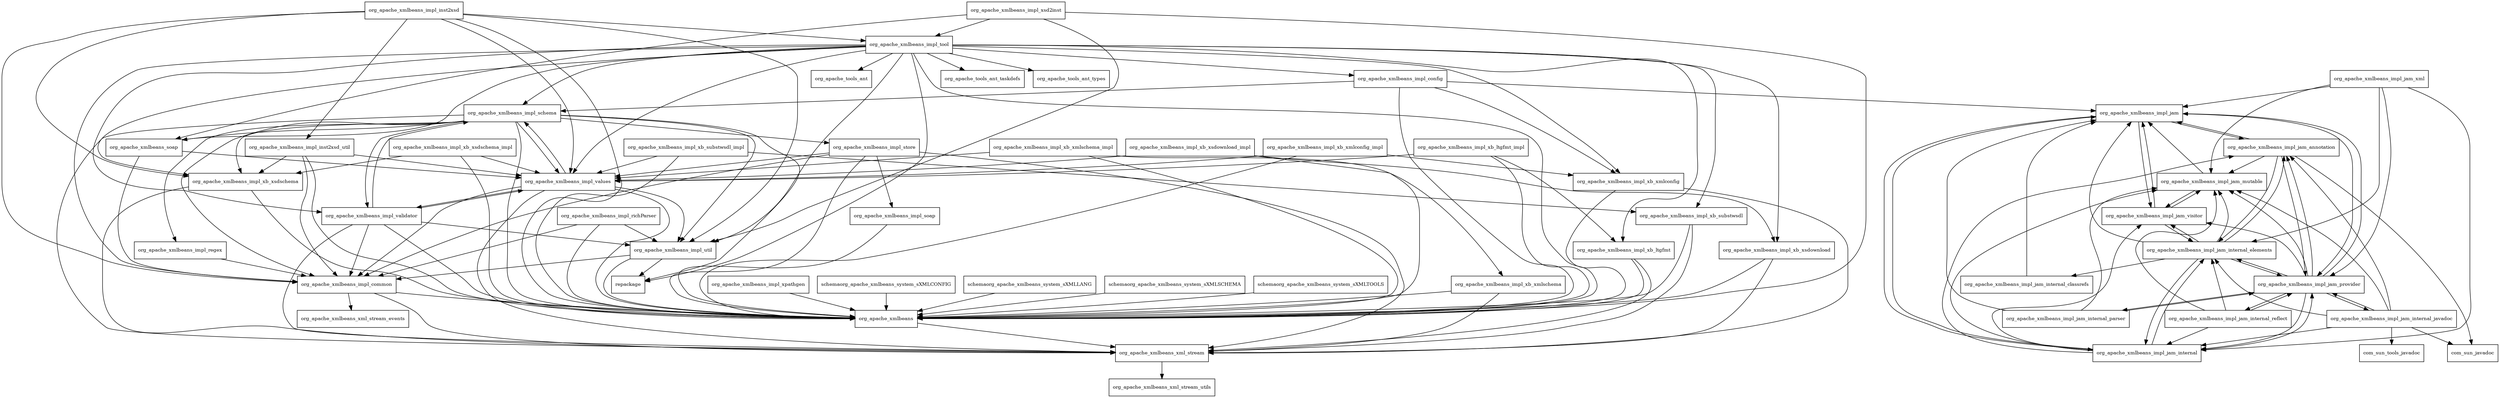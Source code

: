 digraph xmlbeans_3_0_2_package_dependencies {
  node [shape = box, fontsize=10.0];
  org_apache_xmlbeans -> org_apache_xmlbeans_xml_stream;
  org_apache_xmlbeans_impl_common -> org_apache_xmlbeans;
  org_apache_xmlbeans_impl_common -> org_apache_xmlbeans_xml_stream;
  org_apache_xmlbeans_impl_common -> org_apache_xmlbeans_xml_stream_events;
  org_apache_xmlbeans_impl_config -> org_apache_xmlbeans;
  org_apache_xmlbeans_impl_config -> org_apache_xmlbeans_impl_jam;
  org_apache_xmlbeans_impl_config -> org_apache_xmlbeans_impl_schema;
  org_apache_xmlbeans_impl_config -> org_apache_xmlbeans_impl_xb_xmlconfig;
  org_apache_xmlbeans_impl_inst2xsd -> org_apache_xmlbeans;
  org_apache_xmlbeans_impl_inst2xsd -> org_apache_xmlbeans_impl_common;
  org_apache_xmlbeans_impl_inst2xsd -> org_apache_xmlbeans_impl_inst2xsd_util;
  org_apache_xmlbeans_impl_inst2xsd -> org_apache_xmlbeans_impl_tool;
  org_apache_xmlbeans_impl_inst2xsd -> org_apache_xmlbeans_impl_util;
  org_apache_xmlbeans_impl_inst2xsd -> org_apache_xmlbeans_impl_values;
  org_apache_xmlbeans_impl_inst2xsd -> org_apache_xmlbeans_impl_xb_xsdschema;
  org_apache_xmlbeans_impl_inst2xsd_util -> org_apache_xmlbeans;
  org_apache_xmlbeans_impl_inst2xsd_util -> org_apache_xmlbeans_impl_common;
  org_apache_xmlbeans_impl_inst2xsd_util -> org_apache_xmlbeans_impl_values;
  org_apache_xmlbeans_impl_inst2xsd_util -> org_apache_xmlbeans_impl_xb_xsdschema;
  org_apache_xmlbeans_impl_jam -> org_apache_xmlbeans_impl_jam_annotation;
  org_apache_xmlbeans_impl_jam -> org_apache_xmlbeans_impl_jam_internal;
  org_apache_xmlbeans_impl_jam -> org_apache_xmlbeans_impl_jam_provider;
  org_apache_xmlbeans_impl_jam -> org_apache_xmlbeans_impl_jam_visitor;
  org_apache_xmlbeans_impl_jam_annotation -> com_sun_javadoc;
  org_apache_xmlbeans_impl_jam_annotation -> org_apache_xmlbeans_impl_jam;
  org_apache_xmlbeans_impl_jam_annotation -> org_apache_xmlbeans_impl_jam_internal_elements;
  org_apache_xmlbeans_impl_jam_annotation -> org_apache_xmlbeans_impl_jam_mutable;
  org_apache_xmlbeans_impl_jam_annotation -> org_apache_xmlbeans_impl_jam_provider;
  org_apache_xmlbeans_impl_jam_internal -> org_apache_xmlbeans_impl_jam;
  org_apache_xmlbeans_impl_jam_internal -> org_apache_xmlbeans_impl_jam_annotation;
  org_apache_xmlbeans_impl_jam_internal -> org_apache_xmlbeans_impl_jam_internal_elements;
  org_apache_xmlbeans_impl_jam_internal -> org_apache_xmlbeans_impl_jam_mutable;
  org_apache_xmlbeans_impl_jam_internal -> org_apache_xmlbeans_impl_jam_provider;
  org_apache_xmlbeans_impl_jam_internal -> org_apache_xmlbeans_impl_jam_visitor;
  org_apache_xmlbeans_impl_jam_internal_classrefs -> org_apache_xmlbeans_impl_jam;
  org_apache_xmlbeans_impl_jam_internal_elements -> org_apache_xmlbeans_impl_jam;
  org_apache_xmlbeans_impl_jam_internal_elements -> org_apache_xmlbeans_impl_jam_annotation;
  org_apache_xmlbeans_impl_jam_internal_elements -> org_apache_xmlbeans_impl_jam_internal;
  org_apache_xmlbeans_impl_jam_internal_elements -> org_apache_xmlbeans_impl_jam_internal_classrefs;
  org_apache_xmlbeans_impl_jam_internal_elements -> org_apache_xmlbeans_impl_jam_mutable;
  org_apache_xmlbeans_impl_jam_internal_elements -> org_apache_xmlbeans_impl_jam_provider;
  org_apache_xmlbeans_impl_jam_internal_elements -> org_apache_xmlbeans_impl_jam_visitor;
  org_apache_xmlbeans_impl_jam_internal_javadoc -> com_sun_javadoc;
  org_apache_xmlbeans_impl_jam_internal_javadoc -> com_sun_tools_javadoc;
  org_apache_xmlbeans_impl_jam_internal_javadoc -> org_apache_xmlbeans_impl_jam_annotation;
  org_apache_xmlbeans_impl_jam_internal_javadoc -> org_apache_xmlbeans_impl_jam_internal;
  org_apache_xmlbeans_impl_jam_internal_javadoc -> org_apache_xmlbeans_impl_jam_internal_elements;
  org_apache_xmlbeans_impl_jam_internal_javadoc -> org_apache_xmlbeans_impl_jam_mutable;
  org_apache_xmlbeans_impl_jam_internal_javadoc -> org_apache_xmlbeans_impl_jam_provider;
  org_apache_xmlbeans_impl_jam_internal_parser -> org_apache_xmlbeans_impl_jam;
  org_apache_xmlbeans_impl_jam_internal_parser -> org_apache_xmlbeans_impl_jam_mutable;
  org_apache_xmlbeans_impl_jam_internal_parser -> org_apache_xmlbeans_impl_jam_provider;
  org_apache_xmlbeans_impl_jam_internal_reflect -> org_apache_xmlbeans_impl_jam_internal;
  org_apache_xmlbeans_impl_jam_internal_reflect -> org_apache_xmlbeans_impl_jam_internal_elements;
  org_apache_xmlbeans_impl_jam_internal_reflect -> org_apache_xmlbeans_impl_jam_mutable;
  org_apache_xmlbeans_impl_jam_internal_reflect -> org_apache_xmlbeans_impl_jam_provider;
  org_apache_xmlbeans_impl_jam_mutable -> org_apache_xmlbeans_impl_jam;
  org_apache_xmlbeans_impl_jam_mutable -> org_apache_xmlbeans_impl_jam_visitor;
  org_apache_xmlbeans_impl_jam_provider -> org_apache_xmlbeans_impl_jam;
  org_apache_xmlbeans_impl_jam_provider -> org_apache_xmlbeans_impl_jam_annotation;
  org_apache_xmlbeans_impl_jam_provider -> org_apache_xmlbeans_impl_jam_internal;
  org_apache_xmlbeans_impl_jam_provider -> org_apache_xmlbeans_impl_jam_internal_elements;
  org_apache_xmlbeans_impl_jam_provider -> org_apache_xmlbeans_impl_jam_internal_javadoc;
  org_apache_xmlbeans_impl_jam_provider -> org_apache_xmlbeans_impl_jam_internal_parser;
  org_apache_xmlbeans_impl_jam_provider -> org_apache_xmlbeans_impl_jam_internal_reflect;
  org_apache_xmlbeans_impl_jam_provider -> org_apache_xmlbeans_impl_jam_mutable;
  org_apache_xmlbeans_impl_jam_provider -> org_apache_xmlbeans_impl_jam_visitor;
  org_apache_xmlbeans_impl_jam_visitor -> org_apache_xmlbeans_impl_jam;
  org_apache_xmlbeans_impl_jam_visitor -> org_apache_xmlbeans_impl_jam_internal_elements;
  org_apache_xmlbeans_impl_jam_visitor -> org_apache_xmlbeans_impl_jam_mutable;
  org_apache_xmlbeans_impl_jam_xml -> org_apache_xmlbeans_impl_jam;
  org_apache_xmlbeans_impl_jam_xml -> org_apache_xmlbeans_impl_jam_internal;
  org_apache_xmlbeans_impl_jam_xml -> org_apache_xmlbeans_impl_jam_internal_elements;
  org_apache_xmlbeans_impl_jam_xml -> org_apache_xmlbeans_impl_jam_mutable;
  org_apache_xmlbeans_impl_jam_xml -> org_apache_xmlbeans_impl_jam_provider;
  org_apache_xmlbeans_impl_regex -> org_apache_xmlbeans_impl_common;
  org_apache_xmlbeans_impl_richParser -> org_apache_xmlbeans;
  org_apache_xmlbeans_impl_richParser -> org_apache_xmlbeans_impl_common;
  org_apache_xmlbeans_impl_richParser -> org_apache_xmlbeans_impl_util;
  org_apache_xmlbeans_impl_schema -> org_apache_xmlbeans;
  org_apache_xmlbeans_impl_schema -> org_apache_xmlbeans_impl_common;
  org_apache_xmlbeans_impl_schema -> org_apache_xmlbeans_impl_regex;
  org_apache_xmlbeans_impl_schema -> org_apache_xmlbeans_impl_store;
  org_apache_xmlbeans_impl_schema -> org_apache_xmlbeans_impl_util;
  org_apache_xmlbeans_impl_schema -> org_apache_xmlbeans_impl_validator;
  org_apache_xmlbeans_impl_schema -> org_apache_xmlbeans_impl_values;
  org_apache_xmlbeans_impl_schema -> org_apache_xmlbeans_impl_xb_xsdschema;
  org_apache_xmlbeans_impl_schema -> org_apache_xmlbeans_soap;
  org_apache_xmlbeans_impl_schema -> org_apache_xmlbeans_xml_stream;
  org_apache_xmlbeans_impl_schema -> repackage;
  org_apache_xmlbeans_impl_soap -> org_apache_xmlbeans;
  org_apache_xmlbeans_impl_store -> org_apache_xmlbeans;
  org_apache_xmlbeans_impl_store -> org_apache_xmlbeans_impl_common;
  org_apache_xmlbeans_impl_store -> org_apache_xmlbeans_impl_soap;
  org_apache_xmlbeans_impl_store -> org_apache_xmlbeans_impl_values;
  org_apache_xmlbeans_impl_store -> org_apache_xmlbeans_xml_stream;
  org_apache_xmlbeans_impl_tool -> org_apache_tools_ant;
  org_apache_xmlbeans_impl_tool -> org_apache_tools_ant_taskdefs;
  org_apache_xmlbeans_impl_tool -> org_apache_tools_ant_types;
  org_apache_xmlbeans_impl_tool -> org_apache_xmlbeans;
  org_apache_xmlbeans_impl_tool -> org_apache_xmlbeans_impl_common;
  org_apache_xmlbeans_impl_tool -> org_apache_xmlbeans_impl_config;
  org_apache_xmlbeans_impl_tool -> org_apache_xmlbeans_impl_schema;
  org_apache_xmlbeans_impl_tool -> org_apache_xmlbeans_impl_util;
  org_apache_xmlbeans_impl_tool -> org_apache_xmlbeans_impl_validator;
  org_apache_xmlbeans_impl_tool -> org_apache_xmlbeans_impl_values;
  org_apache_xmlbeans_impl_tool -> org_apache_xmlbeans_impl_xb_ltgfmt;
  org_apache_xmlbeans_impl_tool -> org_apache_xmlbeans_impl_xb_substwsdl;
  org_apache_xmlbeans_impl_tool -> org_apache_xmlbeans_impl_xb_xmlconfig;
  org_apache_xmlbeans_impl_tool -> org_apache_xmlbeans_impl_xb_xsdownload;
  org_apache_xmlbeans_impl_tool -> org_apache_xmlbeans_impl_xb_xsdschema;
  org_apache_xmlbeans_impl_tool -> org_apache_xmlbeans_soap;
  org_apache_xmlbeans_impl_tool -> repackage;
  org_apache_xmlbeans_impl_util -> org_apache_xmlbeans;
  org_apache_xmlbeans_impl_util -> org_apache_xmlbeans_impl_common;
  org_apache_xmlbeans_impl_util -> repackage;
  org_apache_xmlbeans_impl_validator -> org_apache_xmlbeans;
  org_apache_xmlbeans_impl_validator -> org_apache_xmlbeans_impl_common;
  org_apache_xmlbeans_impl_validator -> org_apache_xmlbeans_impl_schema;
  org_apache_xmlbeans_impl_validator -> org_apache_xmlbeans_impl_util;
  org_apache_xmlbeans_impl_validator -> org_apache_xmlbeans_impl_values;
  org_apache_xmlbeans_impl_validator -> org_apache_xmlbeans_xml_stream;
  org_apache_xmlbeans_impl_values -> org_apache_xmlbeans;
  org_apache_xmlbeans_impl_values -> org_apache_xmlbeans_impl_common;
  org_apache_xmlbeans_impl_values -> org_apache_xmlbeans_impl_schema;
  org_apache_xmlbeans_impl_values -> org_apache_xmlbeans_impl_util;
  org_apache_xmlbeans_impl_values -> org_apache_xmlbeans_impl_validator;
  org_apache_xmlbeans_impl_values -> org_apache_xmlbeans_xml_stream;
  org_apache_xmlbeans_impl_xb_ltgfmt -> org_apache_xmlbeans;
  org_apache_xmlbeans_impl_xb_ltgfmt -> org_apache_xmlbeans_xml_stream;
  org_apache_xmlbeans_impl_xb_ltgfmt_impl -> org_apache_xmlbeans;
  org_apache_xmlbeans_impl_xb_ltgfmt_impl -> org_apache_xmlbeans_impl_values;
  org_apache_xmlbeans_impl_xb_ltgfmt_impl -> org_apache_xmlbeans_impl_xb_ltgfmt;
  org_apache_xmlbeans_impl_xb_substwsdl -> org_apache_xmlbeans;
  org_apache_xmlbeans_impl_xb_substwsdl -> org_apache_xmlbeans_xml_stream;
  org_apache_xmlbeans_impl_xb_substwsdl_impl -> org_apache_xmlbeans;
  org_apache_xmlbeans_impl_xb_substwsdl_impl -> org_apache_xmlbeans_impl_values;
  org_apache_xmlbeans_impl_xb_substwsdl_impl -> org_apache_xmlbeans_impl_xb_substwsdl;
  org_apache_xmlbeans_impl_xb_xmlconfig -> org_apache_xmlbeans;
  org_apache_xmlbeans_impl_xb_xmlconfig -> org_apache_xmlbeans_xml_stream;
  org_apache_xmlbeans_impl_xb_xmlconfig_impl -> org_apache_xmlbeans;
  org_apache_xmlbeans_impl_xb_xmlconfig_impl -> org_apache_xmlbeans_impl_values;
  org_apache_xmlbeans_impl_xb_xmlconfig_impl -> org_apache_xmlbeans_impl_xb_xmlconfig;
  org_apache_xmlbeans_impl_xb_xmlschema -> org_apache_xmlbeans;
  org_apache_xmlbeans_impl_xb_xmlschema -> org_apache_xmlbeans_xml_stream;
  org_apache_xmlbeans_impl_xb_xmlschema_impl -> org_apache_xmlbeans;
  org_apache_xmlbeans_impl_xb_xmlschema_impl -> org_apache_xmlbeans_impl_values;
  org_apache_xmlbeans_impl_xb_xmlschema_impl -> org_apache_xmlbeans_impl_xb_xmlschema;
  org_apache_xmlbeans_impl_xb_xsdownload -> org_apache_xmlbeans;
  org_apache_xmlbeans_impl_xb_xsdownload -> org_apache_xmlbeans_xml_stream;
  org_apache_xmlbeans_impl_xb_xsdownload_impl -> org_apache_xmlbeans;
  org_apache_xmlbeans_impl_xb_xsdownload_impl -> org_apache_xmlbeans_impl_values;
  org_apache_xmlbeans_impl_xb_xsdownload_impl -> org_apache_xmlbeans_impl_xb_xsdownload;
  org_apache_xmlbeans_impl_xb_xsdschema -> org_apache_xmlbeans;
  org_apache_xmlbeans_impl_xb_xsdschema -> org_apache_xmlbeans_xml_stream;
  org_apache_xmlbeans_impl_xb_xsdschema_impl -> org_apache_xmlbeans;
  org_apache_xmlbeans_impl_xb_xsdschema_impl -> org_apache_xmlbeans_impl_values;
  org_apache_xmlbeans_impl_xb_xsdschema_impl -> org_apache_xmlbeans_impl_xb_xsdschema;
  org_apache_xmlbeans_impl_xpathgen -> org_apache_xmlbeans;
  org_apache_xmlbeans_impl_xsd2inst -> org_apache_xmlbeans;
  org_apache_xmlbeans_impl_xsd2inst -> org_apache_xmlbeans_impl_tool;
  org_apache_xmlbeans_impl_xsd2inst -> org_apache_xmlbeans_impl_util;
  org_apache_xmlbeans_impl_xsd2inst -> org_apache_xmlbeans_soap;
  org_apache_xmlbeans_soap -> org_apache_xmlbeans_impl_common;
  org_apache_xmlbeans_soap -> org_apache_xmlbeans_impl_values;
  org_apache_xmlbeans_xml_stream -> org_apache_xmlbeans_xml_stream_utils;
  schemaorg_apache_xmlbeans_system_sXMLCONFIG -> org_apache_xmlbeans;
  schemaorg_apache_xmlbeans_system_sXMLLANG -> org_apache_xmlbeans;
  schemaorg_apache_xmlbeans_system_sXMLSCHEMA -> org_apache_xmlbeans;
  schemaorg_apache_xmlbeans_system_sXMLTOOLS -> org_apache_xmlbeans;
}
